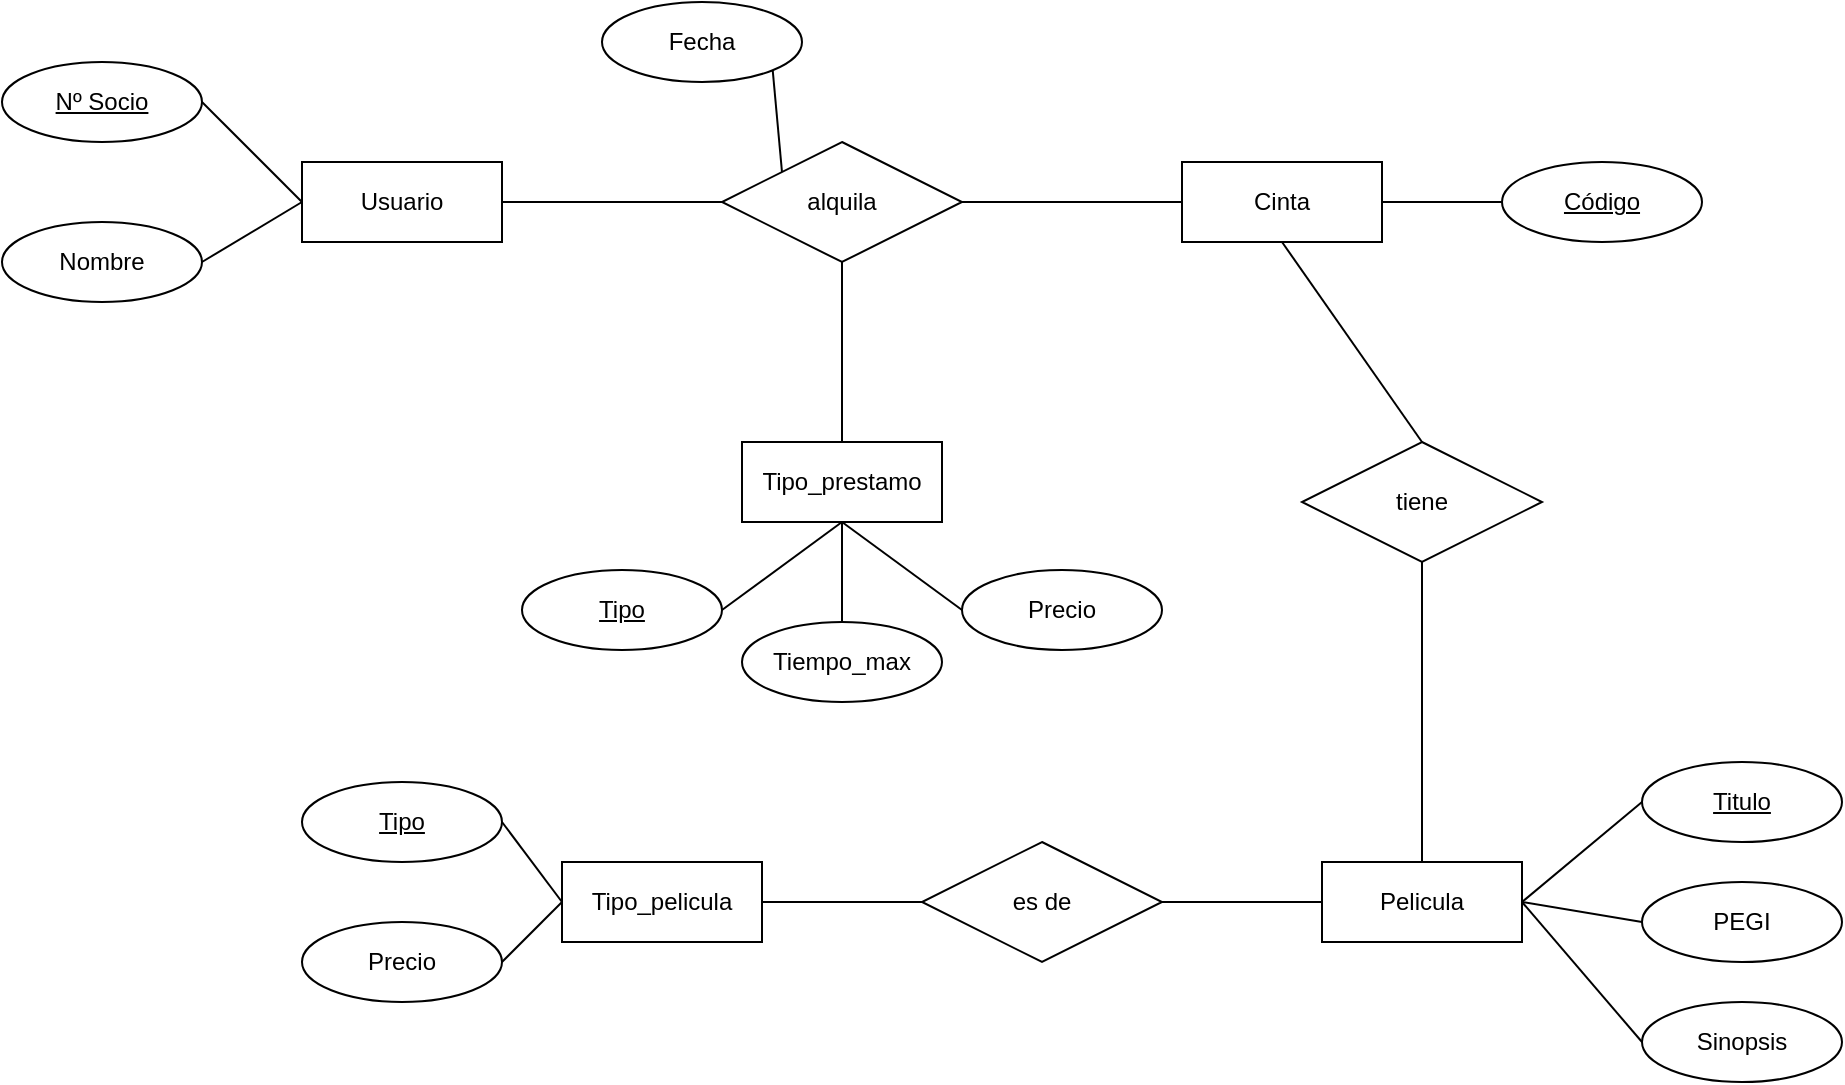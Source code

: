<mxfile version="22.1.21" type="github">
  <diagram id="R2lEEEUBdFMjLlhIrx00" name="Page-1">
    <mxGraphModel dx="1018" dy="537" grid="1" gridSize="10" guides="1" tooltips="1" connect="1" arrows="1" fold="1" page="1" pageScale="1" pageWidth="1169" pageHeight="827" math="0" shadow="0" extFonts="Permanent Marker^https://fonts.googleapis.com/css?family=Permanent+Marker">
      <root>
        <mxCell id="0" />
        <mxCell id="1" parent="0" />
        <mxCell id="DB5C9gyJkRLKmk2JoQdC-1" value="Usuario" style="whiteSpace=wrap;html=1;align=center;" vertex="1" parent="1">
          <mxGeometry x="260" y="170" width="100" height="40" as="geometry" />
        </mxCell>
        <mxCell id="DB5C9gyJkRLKmk2JoQdC-2" value="alquila" style="shape=rhombus;perimeter=rhombusPerimeter;whiteSpace=wrap;html=1;align=center;" vertex="1" parent="1">
          <mxGeometry x="470" y="160" width="120" height="60" as="geometry" />
        </mxCell>
        <mxCell id="DB5C9gyJkRLKmk2JoQdC-3" value="Cinta" style="whiteSpace=wrap;html=1;align=center;" vertex="1" parent="1">
          <mxGeometry x="700" y="170" width="100" height="40" as="geometry" />
        </mxCell>
        <mxCell id="DB5C9gyJkRLKmk2JoQdC-4" value="Nº Socio" style="ellipse;whiteSpace=wrap;html=1;align=center;fontStyle=4;" vertex="1" parent="1">
          <mxGeometry x="110" y="120" width="100" height="40" as="geometry" />
        </mxCell>
        <mxCell id="DB5C9gyJkRLKmk2JoQdC-5" value="Nombre" style="ellipse;whiteSpace=wrap;html=1;align=center;" vertex="1" parent="1">
          <mxGeometry x="110" y="200" width="100" height="40" as="geometry" />
        </mxCell>
        <mxCell id="DB5C9gyJkRLKmk2JoQdC-7" value="" style="endArrow=none;html=1;rounded=0;exitX=1;exitY=0.5;exitDx=0;exitDy=0;entryX=0;entryY=0.5;entryDx=0;entryDy=0;" edge="1" parent="1" source="DB5C9gyJkRLKmk2JoQdC-4" target="DB5C9gyJkRLKmk2JoQdC-1">
          <mxGeometry relative="1" as="geometry">
            <mxPoint x="470" y="330" as="sourcePoint" />
            <mxPoint x="630" y="330" as="targetPoint" />
          </mxGeometry>
        </mxCell>
        <mxCell id="DB5C9gyJkRLKmk2JoQdC-8" value="" style="endArrow=none;html=1;rounded=0;exitX=1;exitY=0.5;exitDx=0;exitDy=0;entryX=0;entryY=0.5;entryDx=0;entryDy=0;" edge="1" parent="1" source="DB5C9gyJkRLKmk2JoQdC-5" target="DB5C9gyJkRLKmk2JoQdC-1">
          <mxGeometry relative="1" as="geometry">
            <mxPoint x="470" y="330" as="sourcePoint" />
            <mxPoint x="630" y="330" as="targetPoint" />
          </mxGeometry>
        </mxCell>
        <mxCell id="DB5C9gyJkRLKmk2JoQdC-9" value="" style="endArrow=none;html=1;rounded=0;exitX=1;exitY=0.5;exitDx=0;exitDy=0;entryX=0;entryY=0.5;entryDx=0;entryDy=0;" edge="1" parent="1" source="DB5C9gyJkRLKmk2JoQdC-1" target="DB5C9gyJkRLKmk2JoQdC-2">
          <mxGeometry relative="1" as="geometry">
            <mxPoint x="470" y="330" as="sourcePoint" />
            <mxPoint x="630" y="330" as="targetPoint" />
          </mxGeometry>
        </mxCell>
        <mxCell id="DB5C9gyJkRLKmk2JoQdC-10" value="" style="endArrow=none;html=1;rounded=0;exitX=1;exitY=0.5;exitDx=0;exitDy=0;entryX=0;entryY=0.5;entryDx=0;entryDy=0;" edge="1" parent="1" source="DB5C9gyJkRLKmk2JoQdC-2" target="DB5C9gyJkRLKmk2JoQdC-3">
          <mxGeometry relative="1" as="geometry">
            <mxPoint x="470" y="330" as="sourcePoint" />
            <mxPoint x="630" y="330" as="targetPoint" />
          </mxGeometry>
        </mxCell>
        <mxCell id="DB5C9gyJkRLKmk2JoQdC-11" value="Fecha" style="ellipse;whiteSpace=wrap;html=1;align=center;" vertex="1" parent="1">
          <mxGeometry x="410" y="90" width="100" height="40" as="geometry" />
        </mxCell>
        <mxCell id="DB5C9gyJkRLKmk2JoQdC-12" value="" style="endArrow=none;html=1;rounded=0;exitX=1;exitY=1;exitDx=0;exitDy=0;entryX=0;entryY=0;entryDx=0;entryDy=0;" edge="1" parent="1" source="DB5C9gyJkRLKmk2JoQdC-11" target="DB5C9gyJkRLKmk2JoQdC-2">
          <mxGeometry relative="1" as="geometry">
            <mxPoint x="470" y="330" as="sourcePoint" />
            <mxPoint x="630" y="330" as="targetPoint" />
          </mxGeometry>
        </mxCell>
        <mxCell id="DB5C9gyJkRLKmk2JoQdC-13" value="Tipo_prestamo" style="whiteSpace=wrap;html=1;align=center;" vertex="1" parent="1">
          <mxGeometry x="480" y="310" width="100" height="40" as="geometry" />
        </mxCell>
        <mxCell id="DB5C9gyJkRLKmk2JoQdC-14" value="" style="endArrow=none;html=1;rounded=0;exitX=0.5;exitY=1;exitDx=0;exitDy=0;entryX=0.5;entryY=0;entryDx=0;entryDy=0;" edge="1" parent="1" source="DB5C9gyJkRLKmk2JoQdC-2" target="DB5C9gyJkRLKmk2JoQdC-13">
          <mxGeometry relative="1" as="geometry">
            <mxPoint x="470" y="330" as="sourcePoint" />
            <mxPoint x="630" y="330" as="targetPoint" />
          </mxGeometry>
        </mxCell>
        <mxCell id="DB5C9gyJkRLKmk2JoQdC-15" value="Tipo" style="ellipse;whiteSpace=wrap;html=1;align=center;fontStyle=4;" vertex="1" parent="1">
          <mxGeometry x="370" y="374" width="100" height="40" as="geometry" />
        </mxCell>
        <mxCell id="DB5C9gyJkRLKmk2JoQdC-16" value="Tiempo_max" style="ellipse;whiteSpace=wrap;html=1;align=center;" vertex="1" parent="1">
          <mxGeometry x="480" y="400" width="100" height="40" as="geometry" />
        </mxCell>
        <mxCell id="DB5C9gyJkRLKmk2JoQdC-17" value="Precio" style="ellipse;whiteSpace=wrap;html=1;align=center;" vertex="1" parent="1">
          <mxGeometry x="590" y="374" width="100" height="40" as="geometry" />
        </mxCell>
        <mxCell id="DB5C9gyJkRLKmk2JoQdC-18" value="" style="endArrow=none;html=1;rounded=0;entryX=0.5;entryY=0;entryDx=0;entryDy=0;exitX=0.5;exitY=1;exitDx=0;exitDy=0;" edge="1" parent="1" source="DB5C9gyJkRLKmk2JoQdC-13" target="DB5C9gyJkRLKmk2JoQdC-16">
          <mxGeometry relative="1" as="geometry">
            <mxPoint x="470" y="330" as="sourcePoint" />
            <mxPoint x="630" y="330" as="targetPoint" />
          </mxGeometry>
        </mxCell>
        <mxCell id="DB5C9gyJkRLKmk2JoQdC-19" value="" style="endArrow=none;html=1;rounded=0;entryX=0;entryY=0.5;entryDx=0;entryDy=0;exitX=0.5;exitY=1;exitDx=0;exitDy=0;" edge="1" parent="1" source="DB5C9gyJkRLKmk2JoQdC-13" target="DB5C9gyJkRLKmk2JoQdC-17">
          <mxGeometry relative="1" as="geometry">
            <mxPoint x="470" y="330" as="sourcePoint" />
            <mxPoint x="630" y="330" as="targetPoint" />
          </mxGeometry>
        </mxCell>
        <mxCell id="DB5C9gyJkRLKmk2JoQdC-20" value="" style="endArrow=none;html=1;rounded=0;entryX=1;entryY=0.5;entryDx=0;entryDy=0;exitX=0.5;exitY=1;exitDx=0;exitDy=0;" edge="1" parent="1" source="DB5C9gyJkRLKmk2JoQdC-13" target="DB5C9gyJkRLKmk2JoQdC-15">
          <mxGeometry relative="1" as="geometry">
            <mxPoint x="470" y="330" as="sourcePoint" />
            <mxPoint x="630" y="330" as="targetPoint" />
          </mxGeometry>
        </mxCell>
        <mxCell id="DB5C9gyJkRLKmk2JoQdC-21" value="Pelicula" style="whiteSpace=wrap;html=1;align=center;" vertex="1" parent="1">
          <mxGeometry x="770" y="520" width="100" height="40" as="geometry" />
        </mxCell>
        <mxCell id="DB5C9gyJkRLKmk2JoQdC-22" value="tiene" style="shape=rhombus;perimeter=rhombusPerimeter;whiteSpace=wrap;html=1;align=center;" vertex="1" parent="1">
          <mxGeometry x="760" y="310" width="120" height="60" as="geometry" />
        </mxCell>
        <mxCell id="DB5C9gyJkRLKmk2JoQdC-23" value="" style="endArrow=none;html=1;rounded=0;entryX=0.5;entryY=1;entryDx=0;entryDy=0;exitX=0.5;exitY=0;exitDx=0;exitDy=0;" edge="1" parent="1" source="DB5C9gyJkRLKmk2JoQdC-22" target="DB5C9gyJkRLKmk2JoQdC-3">
          <mxGeometry relative="1" as="geometry">
            <mxPoint x="470" y="330" as="sourcePoint" />
            <mxPoint x="630" y="330" as="targetPoint" />
          </mxGeometry>
        </mxCell>
        <mxCell id="DB5C9gyJkRLKmk2JoQdC-24" value="" style="endArrow=none;html=1;rounded=0;entryX=0.5;entryY=1;entryDx=0;entryDy=0;exitX=0.5;exitY=0;exitDx=0;exitDy=0;" edge="1" parent="1" source="DB5C9gyJkRLKmk2JoQdC-21" target="DB5C9gyJkRLKmk2JoQdC-22">
          <mxGeometry relative="1" as="geometry">
            <mxPoint x="470" y="330" as="sourcePoint" />
            <mxPoint x="630" y="330" as="targetPoint" />
          </mxGeometry>
        </mxCell>
        <mxCell id="DB5C9gyJkRLKmk2JoQdC-25" value="es de" style="shape=rhombus;perimeter=rhombusPerimeter;whiteSpace=wrap;html=1;align=center;" vertex="1" parent="1">
          <mxGeometry x="570" y="510" width="120" height="60" as="geometry" />
        </mxCell>
        <mxCell id="DB5C9gyJkRLKmk2JoQdC-26" value="Tipo_pelicula" style="whiteSpace=wrap;html=1;align=center;" vertex="1" parent="1">
          <mxGeometry x="390" y="520" width="100" height="40" as="geometry" />
        </mxCell>
        <mxCell id="DB5C9gyJkRLKmk2JoQdC-27" value="" style="endArrow=none;html=1;rounded=0;exitX=1;exitY=0.5;exitDx=0;exitDy=0;" edge="1" parent="1" source="DB5C9gyJkRLKmk2JoQdC-26" target="DB5C9gyJkRLKmk2JoQdC-25">
          <mxGeometry relative="1" as="geometry">
            <mxPoint x="470" y="380" as="sourcePoint" />
            <mxPoint x="630" y="380" as="targetPoint" />
          </mxGeometry>
        </mxCell>
        <mxCell id="DB5C9gyJkRLKmk2JoQdC-28" value="" style="endArrow=none;html=1;rounded=0;entryX=0;entryY=0.5;entryDx=0;entryDy=0;exitX=1;exitY=0.5;exitDx=0;exitDy=0;" edge="1" parent="1" source="DB5C9gyJkRLKmk2JoQdC-25" target="DB5C9gyJkRLKmk2JoQdC-21">
          <mxGeometry relative="1" as="geometry">
            <mxPoint x="470" y="380" as="sourcePoint" />
            <mxPoint x="630" y="380" as="targetPoint" />
          </mxGeometry>
        </mxCell>
        <mxCell id="DB5C9gyJkRLKmk2JoQdC-29" value="Tipo" style="ellipse;whiteSpace=wrap;html=1;align=center;fontStyle=4;" vertex="1" parent="1">
          <mxGeometry x="260" y="480" width="100" height="40" as="geometry" />
        </mxCell>
        <mxCell id="DB5C9gyJkRLKmk2JoQdC-30" value="Precio" style="ellipse;whiteSpace=wrap;html=1;align=center;" vertex="1" parent="1">
          <mxGeometry x="260" y="550" width="100" height="40" as="geometry" />
        </mxCell>
        <mxCell id="DB5C9gyJkRLKmk2JoQdC-31" value="" style="endArrow=none;html=1;rounded=0;exitX=1;exitY=0.5;exitDx=0;exitDy=0;entryX=0;entryY=0.5;entryDx=0;entryDy=0;" edge="1" parent="1" source="DB5C9gyJkRLKmk2JoQdC-29" target="DB5C9gyJkRLKmk2JoQdC-26">
          <mxGeometry relative="1" as="geometry">
            <mxPoint x="470" y="380" as="sourcePoint" />
            <mxPoint x="630" y="380" as="targetPoint" />
          </mxGeometry>
        </mxCell>
        <mxCell id="DB5C9gyJkRLKmk2JoQdC-32" value="" style="endArrow=none;html=1;rounded=0;exitX=1;exitY=0.5;exitDx=0;exitDy=0;entryX=0;entryY=0.5;entryDx=0;entryDy=0;" edge="1" parent="1" source="DB5C9gyJkRLKmk2JoQdC-30" target="DB5C9gyJkRLKmk2JoQdC-26">
          <mxGeometry relative="1" as="geometry">
            <mxPoint x="470" y="380" as="sourcePoint" />
            <mxPoint x="630" y="380" as="targetPoint" />
          </mxGeometry>
        </mxCell>
        <mxCell id="DB5C9gyJkRLKmk2JoQdC-33" value="Titulo" style="ellipse;whiteSpace=wrap;html=1;align=center;fontStyle=4;" vertex="1" parent="1">
          <mxGeometry x="930" y="470" width="100" height="40" as="geometry" />
        </mxCell>
        <mxCell id="DB5C9gyJkRLKmk2JoQdC-34" value="PEGI" style="ellipse;whiteSpace=wrap;html=1;align=center;" vertex="1" parent="1">
          <mxGeometry x="930" y="530" width="100" height="40" as="geometry" />
        </mxCell>
        <mxCell id="DB5C9gyJkRLKmk2JoQdC-35" value="Sinopsis" style="ellipse;whiteSpace=wrap;html=1;align=center;" vertex="1" parent="1">
          <mxGeometry x="930" y="590" width="100" height="40" as="geometry" />
        </mxCell>
        <mxCell id="DB5C9gyJkRLKmk2JoQdC-36" value="" style="endArrow=none;html=1;rounded=0;entryX=0;entryY=0.5;entryDx=0;entryDy=0;exitX=1;exitY=0.5;exitDx=0;exitDy=0;" edge="1" parent="1" source="DB5C9gyJkRLKmk2JoQdC-21" target="DB5C9gyJkRLKmk2JoQdC-33">
          <mxGeometry relative="1" as="geometry">
            <mxPoint x="470" y="380" as="sourcePoint" />
            <mxPoint x="630" y="380" as="targetPoint" />
          </mxGeometry>
        </mxCell>
        <mxCell id="DB5C9gyJkRLKmk2JoQdC-37" value="" style="endArrow=none;html=1;rounded=0;entryX=0;entryY=0.5;entryDx=0;entryDy=0;exitX=1;exitY=0.5;exitDx=0;exitDy=0;" edge="1" parent="1" source="DB5C9gyJkRLKmk2JoQdC-21" target="DB5C9gyJkRLKmk2JoQdC-34">
          <mxGeometry relative="1" as="geometry">
            <mxPoint x="470" y="380" as="sourcePoint" />
            <mxPoint x="630" y="380" as="targetPoint" />
          </mxGeometry>
        </mxCell>
        <mxCell id="DB5C9gyJkRLKmk2JoQdC-38" value="" style="endArrow=none;html=1;rounded=0;entryX=0;entryY=0.5;entryDx=0;entryDy=0;exitX=1;exitY=0.5;exitDx=0;exitDy=0;" edge="1" parent="1" source="DB5C9gyJkRLKmk2JoQdC-21" target="DB5C9gyJkRLKmk2JoQdC-35">
          <mxGeometry relative="1" as="geometry">
            <mxPoint x="470" y="380" as="sourcePoint" />
            <mxPoint x="630" y="380" as="targetPoint" />
          </mxGeometry>
        </mxCell>
        <mxCell id="DB5C9gyJkRLKmk2JoQdC-39" value="Código" style="ellipse;whiteSpace=wrap;html=1;align=center;fontStyle=4;" vertex="1" parent="1">
          <mxGeometry x="860" y="170" width="100" height="40" as="geometry" />
        </mxCell>
        <mxCell id="DB5C9gyJkRLKmk2JoQdC-41" value="" style="endArrow=none;html=1;rounded=0;entryX=0;entryY=0.5;entryDx=0;entryDy=0;exitX=1;exitY=0.5;exitDx=0;exitDy=0;" edge="1" parent="1" source="DB5C9gyJkRLKmk2JoQdC-3" target="DB5C9gyJkRLKmk2JoQdC-39">
          <mxGeometry relative="1" as="geometry">
            <mxPoint x="470" y="350" as="sourcePoint" />
            <mxPoint x="630" y="350" as="targetPoint" />
          </mxGeometry>
        </mxCell>
      </root>
    </mxGraphModel>
  </diagram>
</mxfile>
